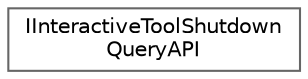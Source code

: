 digraph "Graphical Class Hierarchy"
{
 // INTERACTIVE_SVG=YES
 // LATEX_PDF_SIZE
  bgcolor="transparent";
  edge [fontname=Helvetica,fontsize=10,labelfontname=Helvetica,labelfontsize=10];
  node [fontname=Helvetica,fontsize=10,shape=box,height=0.2,width=0.4];
  rankdir="LR";
  Node0 [id="Node000000",label="IInteractiveToolShutdown\lQueryAPI",height=0.2,width=0.4,color="grey40", fillcolor="white", style="filled",URL="$d0/d05/classIInteractiveToolShutdownQueryAPI.html",tooltip="Allows an interactive tool to influence the way it is shut down, if the tool host supports that kind ..."];
}
